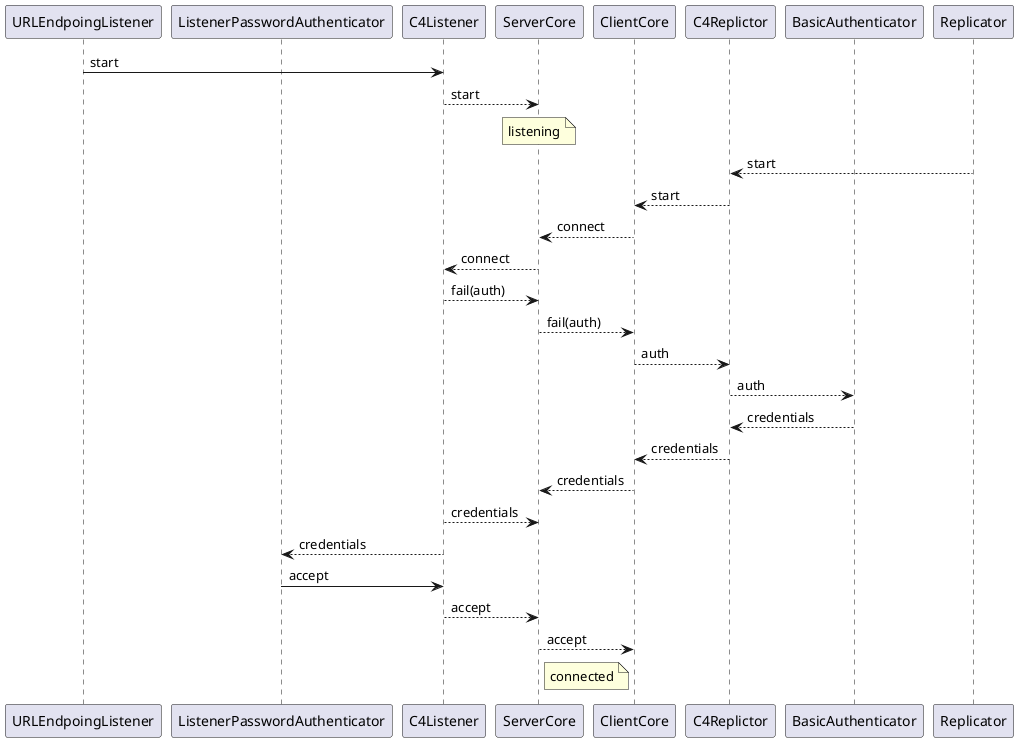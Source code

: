 @startuml
participant Replicator order 60
participant BasicAuthenticator order 55
participant C4Replictor order 50
participant ClientCore order 40
participant ServerCore order 30
participant C4Listener order 20
participant ListenerPasswordAuthenticator order 15
participant URLEndpoingListener order 10

URLEndpoingListener -> C4Listener: start
C4Listener --> ServerCore: start
note over ServerCore
listening
end note

C4Replictor <-- Replicator: start
ClientCore <-- C4Replictor: start
ServerCore <-- ClientCore: connect

C4Listener <-- ServerCore: connect
C4Listener --> ServerCore: fail(auth)
ServerCore --> ClientCore: fail(auth)

ClientCore --> C4Replictor: auth
C4Replictor --> BasicAuthenticator: auth
BasicAuthenticator --> C4Replictor: credentials
C4Replictor --> ClientCore: credentials
ServerCore <-- ClientCore: credentials
ServerCore <-- C4Listener: credentials
ListenerPasswordAuthenticator <-- C4Listener: credentials
ListenerPasswordAuthenticator -> C4Listener: accept
C4Listener --> ServerCore: accept
ServerCore --> ClientCore: accept
note left of ClientCore
connected
end note
@enduml
